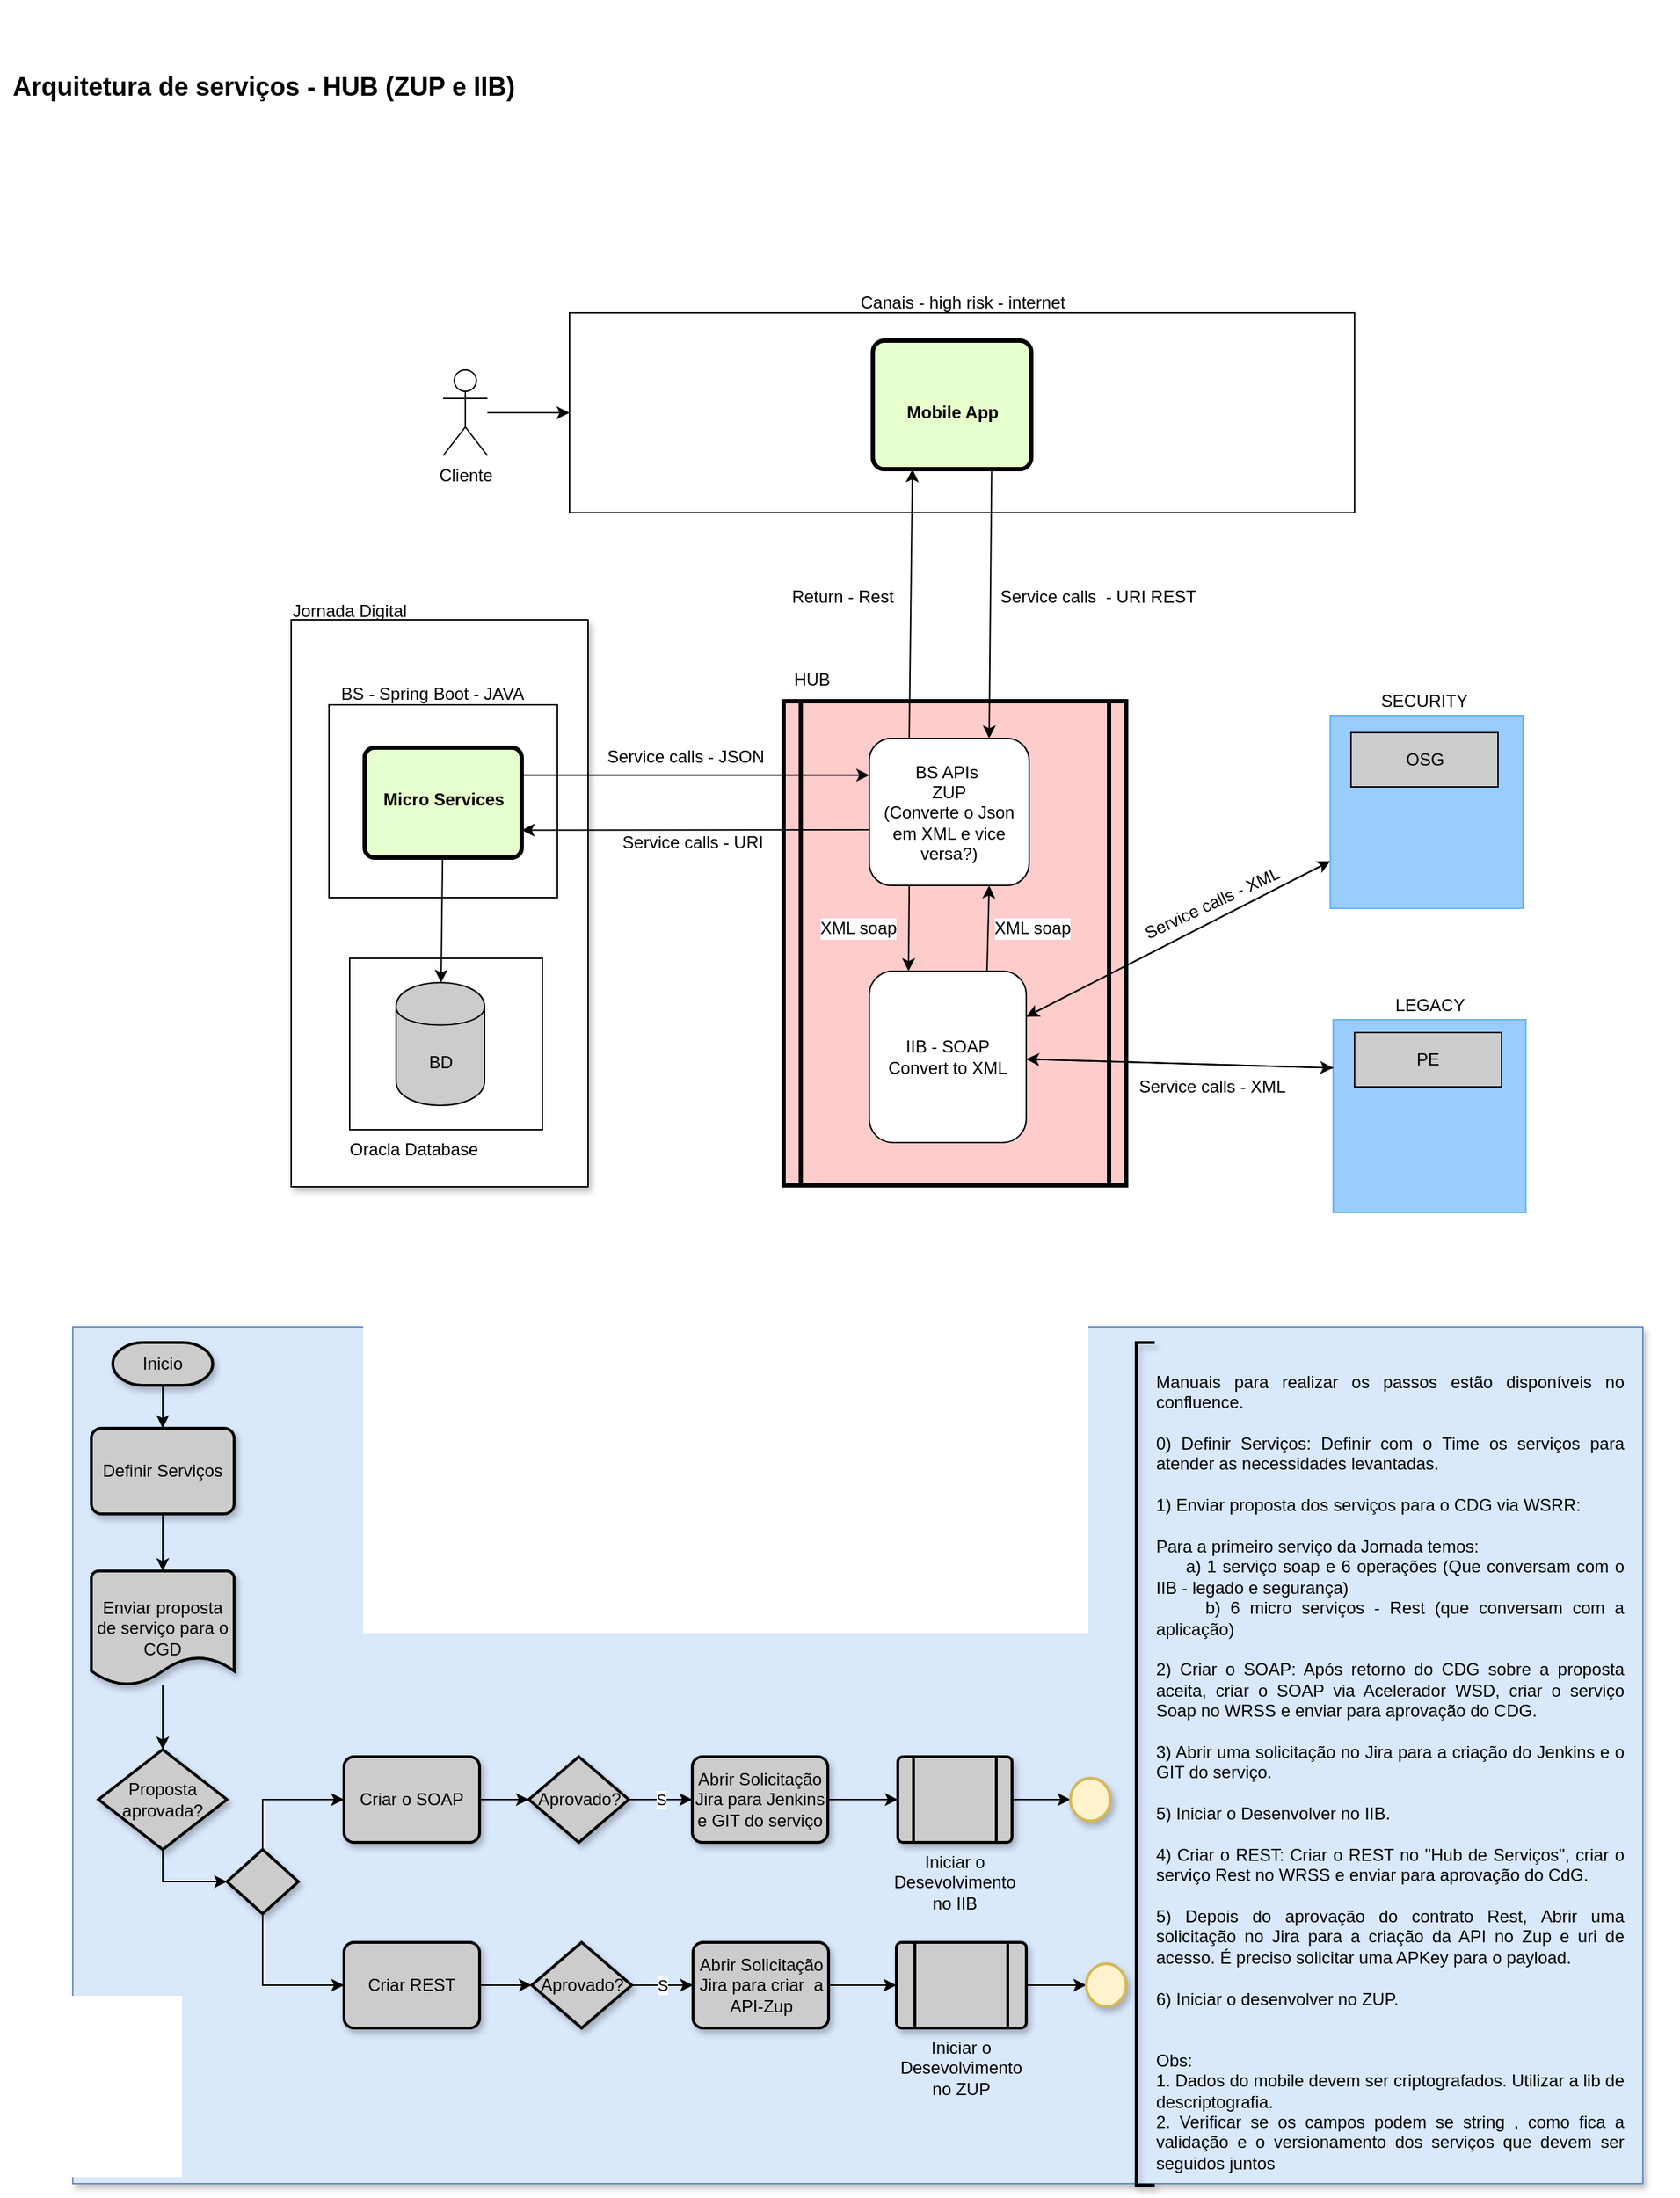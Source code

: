 <mxfile version="10.7.7" type="github"><diagram name="Page-1" id="c7558073-3199-34d8-9f00-42111426c3f3"><mxGraphModel dx="1989" dy="778" grid="1" gridSize="10" guides="1" tooltips="1" connect="1" arrows="1" fold="1" page="1" pageScale="1" pageWidth="1654" pageHeight="2336" background="#ffffff" math="0" shadow="0"><root><mxCell id="0"/><mxCell id="1" parent="0"/><mxCell id="IW83ZrrN56BTUERNaFhu-86" value="" style="rounded=0;whiteSpace=wrap;html=1;shadow=1;fillColor=#dae8fc;strokeColor=#6c8ebf;" parent="1" vertex="1"><mxGeometry x="82" y="939" width="1100" height="600" as="geometry"/></mxCell><mxCell id="IW83ZrrN56BTUERNaFhu-71" value="" style="rounded=0;whiteSpace=wrap;html=1;shadow=1;" parent="1" vertex="1"><mxGeometry x="235" y="444" width="208" height="397" as="geometry"/></mxCell><mxCell id="IW83ZrrN56BTUERNaFhu-47" value="" style="rounded=0;whiteSpace=wrap;html=1;" parent="1" vertex="1"><mxGeometry x="276" y="681" width="135" height="120" as="geometry"/></mxCell><mxCell id="IW83ZrrN56BTUERNaFhu-20" value="" style="whiteSpace=wrap;html=1;aspect=fixed;strokeColor=#66B2FF;fillColor=#99CCFF;" parent="1" vertex="1"><mxGeometry x="965" y="724" width="135" height="135" as="geometry"/></mxCell><mxCell id="5" value="" style="shape=process;whiteSpace=wrap;align=center;verticalAlign=middle;size=0.048;fontStyle=1;strokeWidth=3;fillColor=#FFCCCC;rotation=0;" parent="1" vertex="1"><mxGeometry x="580" y="501" width="240" height="339" as="geometry"/></mxCell><mxCell id="MFdVvgh9lcLUHrCFGcoe-98" value="" style="rounded=0;whiteSpace=wrap;html=1;" parent="1" vertex="1"><mxGeometry x="430" y="229" width="550" height="140" as="geometry"/></mxCell><mxCell id="MFdVvgh9lcLUHrCFGcoe-100" style="edgeStyle=none;rounded=0;orthogonalLoop=1;jettySize=auto;html=1;entryX=0.75;entryY=0;entryDx=0;entryDy=0;exitX=0.75;exitY=1;exitDx=0;exitDy=0;" parent="1" source="2" target="IW83ZrrN56BTUERNaFhu-5" edge="1"><mxGeometry relative="1" as="geometry"><mxPoint x="697" y="459" as="targetPoint"/></mxGeometry></mxCell><mxCell id="IW83ZrrN56BTUERNaFhu-10" value="Service calls&amp;nbsp; -&amp;nbsp;&lt;span&gt;URI REST&lt;/span&gt;" style="text;html=1;resizable=0;points=[];align=center;verticalAlign=middle;labelBackgroundColor=#ffffff;" parent="MFdVvgh9lcLUHrCFGcoe-100" vertex="1" connectable="0"><mxGeometry x="-0.122" y="2" relative="1" as="geometry"><mxPoint x="73" y="6" as="offset"/></mxGeometry></mxCell><mxCell id="2" value="&lt;br&gt;&lt;br&gt;&lt;br&gt;Mobile App&lt;br&gt;" style="verticalAlign=middle;align=center;overflow=fill;fontSize=12;fontFamily=Helvetica;html=1;rounded=1;fontStyle=1;strokeWidth=3;fillColor=#E6FFCC;arcSize=9;" parent="1" vertex="1"><mxGeometry x="642.5" y="248.5" width="111" height="90" as="geometry"/></mxCell><mxCell id="MFdVvgh9lcLUHrCFGcoe-103" style="edgeStyle=none;rounded=0;orthogonalLoop=1;jettySize=auto;html=1;entryX=0;entryY=0.5;entryDx=0;entryDy=0;" parent="1" source="MFdVvgh9lcLUHrCFGcoe-99" target="MFdVvgh9lcLUHrCFGcoe-98" edge="1"><mxGeometry relative="1" as="geometry"/></mxCell><mxCell id="MFdVvgh9lcLUHrCFGcoe-99" value="Cliente" style="shape=umlActor;verticalLabelPosition=bottom;labelBackgroundColor=#ffffff;verticalAlign=top;html=1;outlineConnect=0;" parent="1" vertex="1"><mxGeometry x="341.5" y="269" width="31" height="60" as="geometry"/></mxCell><mxCell id="MFdVvgh9lcLUHrCFGcoe-104" value="Canais - high risk - internet" style="text;html=1;resizable=0;points=[];autosize=1;align=left;verticalAlign=top;spacingTop=-4;" parent="1" vertex="1"><mxGeometry x="632" y="211.5" width="160" height="10" as="geometry"/></mxCell><mxCell id="IW83ZrrN56BTUERNaFhu-11" style="edgeStyle=none;rounded=0;orthogonalLoop=1;jettySize=auto;html=1;exitX=0.25;exitY=0;exitDx=0;exitDy=0;entryX=0.25;entryY=1;entryDx=0;entryDy=0;" parent="1" source="IW83ZrrN56BTUERNaFhu-5" target="2" edge="1"><mxGeometry relative="1" as="geometry"/></mxCell><mxCell id="IW83ZrrN56BTUERNaFhu-15" value="Return - Rest" style="text;html=1;resizable=0;points=[];align=center;verticalAlign=middle;labelBackgroundColor=#ffffff;" parent="IW83ZrrN56BTUERNaFhu-11" vertex="1" connectable="0"><mxGeometry x="0.176" y="2" relative="1" as="geometry"><mxPoint x="-47" y="11.5" as="offset"/></mxGeometry></mxCell><mxCell id="IW83ZrrN56BTUERNaFhu-14" style="edgeStyle=none;rounded=0;orthogonalLoop=1;jettySize=auto;html=1;exitX=0.25;exitY=1;exitDx=0;exitDy=0;entryX=0.25;entryY=0;entryDx=0;entryDy=0;" parent="1" source="IW83ZrrN56BTUERNaFhu-5" target="IW83ZrrN56BTUERNaFhu-12" edge="1"><mxGeometry relative="1" as="geometry"/></mxCell><mxCell id="IW83ZrrN56BTUERNaFhu-19" value="XML soap" style="text;html=1;resizable=0;points=[];align=center;verticalAlign=middle;labelBackgroundColor=#ffffff;" parent="IW83ZrrN56BTUERNaFhu-14" vertex="1" connectable="0"><mxGeometry x="-0.563" y="-1" relative="1" as="geometry"><mxPoint x="86.5" y="17" as="offset"/></mxGeometry></mxCell><mxCell id="IW83ZrrN56BTUERNaFhu-5" value="&lt;span&gt;BS APIs&amp;nbsp;&lt;br&gt;ZUP&lt;br&gt;(Converte o Json em XML e vice versa?)&lt;br&gt;&lt;/span&gt;" style="rounded=1;whiteSpace=wrap;html=1;" parent="1" vertex="1"><mxGeometry x="640" y="527" width="112" height="103" as="geometry"/></mxCell><mxCell id="IW83ZrrN56BTUERNaFhu-9" value="&lt;span&gt;HUB&lt;/span&gt;" style="text;html=1;strokeColor=none;fillColor=none;align=center;verticalAlign=middle;whiteSpace=wrap;rounded=0;rotation=0;" parent="1" vertex="1"><mxGeometry x="580" y="476" width="40" height="20" as="geometry"/></mxCell><mxCell id="IW83ZrrN56BTUERNaFhu-13" style="edgeStyle=none;rounded=0;orthogonalLoop=1;jettySize=auto;html=1;entryX=0.75;entryY=1;entryDx=0;entryDy=0;exitX=0.75;exitY=0;exitDx=0;exitDy=0;" parent="1" source="IW83ZrrN56BTUERNaFhu-12" target="IW83ZrrN56BTUERNaFhu-5" edge="1"><mxGeometry relative="1" as="geometry"><mxPoint x="750" y="590" as="targetPoint"/></mxGeometry></mxCell><mxCell id="IW83ZrrN56BTUERNaFhu-17" value="XML soap" style="text;html=1;resizable=0;points=[];align=center;verticalAlign=middle;labelBackgroundColor=#ffffff;" parent="IW83ZrrN56BTUERNaFhu-13" vertex="1" connectable="0"><mxGeometry x="-0.269" y="3" relative="1" as="geometry"><mxPoint x="-88.5" y="-8" as="offset"/></mxGeometry></mxCell><mxCell id="IW83ZrrN56BTUERNaFhu-32" style="edgeStyle=none;rounded=0;orthogonalLoop=1;jettySize=auto;html=1;" parent="1" source="IW83ZrrN56BTUERNaFhu-12" target="IW83ZrrN56BTUERNaFhu-30" edge="1"><mxGeometry relative="1" as="geometry"/></mxCell><mxCell id="IW83ZrrN56BTUERNaFhu-12" value="IIB - SOAP&lt;br&gt;Convert to XML&lt;br&gt;" style="rounded=1;whiteSpace=wrap;html=1;" parent="1" vertex="1"><mxGeometry x="640" y="690" width="110" height="120" as="geometry"/></mxCell><mxCell id="IW83ZrrN56BTUERNaFhu-21" value="LEGACY" style="text;html=1;strokeColor=none;fillColor=none;align=center;verticalAlign=middle;whiteSpace=wrap;rounded=0;" parent="1" vertex="1"><mxGeometry x="1012.5" y="704" width="40" height="20" as="geometry"/></mxCell><mxCell id="IW83ZrrN56BTUERNaFhu-22" value="PE" style="rounded=0;whiteSpace=wrap;html=1;fillColor=#CCCCCC;strokeColor=#000000;shadow=0;" parent="1" vertex="1"><mxGeometry x="980" y="733" width="103" height="38" as="geometry"/></mxCell><mxCell id="IW83ZrrN56BTUERNaFhu-29" style="edgeStyle=none;rounded=0;orthogonalLoop=1;jettySize=auto;html=1;exitX=1;exitY=0.5;exitDx=0;exitDy=0;" parent="1" source="IW83ZrrN56BTUERNaFhu-20" target="IW83ZrrN56BTUERNaFhu-20" edge="1"><mxGeometry relative="1" as="geometry"/></mxCell><mxCell id="IW83ZrrN56BTUERNaFhu-34" style="edgeStyle=none;rounded=0;orthogonalLoop=1;jettySize=auto;html=1;" parent="1" source="IW83ZrrN56BTUERNaFhu-30" target="IW83ZrrN56BTUERNaFhu-12" edge="1"><mxGeometry relative="1" as="geometry"/></mxCell><mxCell id="IW83ZrrN56BTUERNaFhu-30" value="" style="whiteSpace=wrap;html=1;aspect=fixed;strokeColor=#66B2FF;fillColor=#99CCFF;" parent="1" vertex="1"><mxGeometry x="963" y="511" width="135" height="135" as="geometry"/></mxCell><mxCell id="IW83ZrrN56BTUERNaFhu-31" value="OSG" style="rounded=0;whiteSpace=wrap;html=1;fillColor=#CCCCCC;strokeColor=#000000;shadow=0;" parent="1" vertex="1"><mxGeometry x="977.5" y="523" width="103" height="38" as="geometry"/></mxCell><mxCell id="IW83ZrrN56BTUERNaFhu-33" value="SECURITY" style="text;html=1;strokeColor=none;fillColor=none;align=center;verticalAlign=middle;whiteSpace=wrap;rounded=0;" parent="1" vertex="1"><mxGeometry x="1009" y="491" width="40" height="20" as="geometry"/></mxCell><mxCell id="IW83ZrrN56BTUERNaFhu-23" style="edgeStyle=none;rounded=0;orthogonalLoop=1;jettySize=auto;html=1;entryX=0;entryY=0.25;entryDx=0;entryDy=0;" parent="1" source="IW83ZrrN56BTUERNaFhu-12" target="IW83ZrrN56BTUERNaFhu-20" edge="1"><mxGeometry relative="1" as="geometry"/></mxCell><mxCell id="IW83ZrrN56BTUERNaFhu-27" value="Service calls - XML" style="text;html=1;resizable=0;points=[];align=center;verticalAlign=middle;labelBackgroundColor=#ffffff;" parent="IW83ZrrN56BTUERNaFhu-23" vertex="1" connectable="0"><mxGeometry x="0.341" y="2" relative="1" as="geometry"><mxPoint x="-14" y="17" as="offset"/></mxGeometry></mxCell><mxCell id="IW83ZrrN56BTUERNaFhu-35" style="edgeStyle=none;rounded=0;orthogonalLoop=1;jettySize=auto;html=1;exitX=0;exitY=0.25;exitDx=0;exitDy=0;" parent="1" source="IW83ZrrN56BTUERNaFhu-20" target="IW83ZrrN56BTUERNaFhu-12" edge="1"><mxGeometry relative="1" as="geometry"/></mxCell><mxCell id="IW83ZrrN56BTUERNaFhu-39" value="Service calls - XML" style="text;html=1;rotation=-25;" parent="1" vertex="1"><mxGeometry x="826" y="623.5" width="130" height="30" as="geometry"/></mxCell><mxCell id="IW83ZrrN56BTUERNaFhu-40" value="" style="rounded=0;whiteSpace=wrap;html=1;" parent="1" vertex="1"><mxGeometry x="261.5" y="503.5" width="160" height="135" as="geometry"/></mxCell><mxCell id="IW83ZrrN56BTUERNaFhu-50" style="edgeStyle=none;rounded=0;orthogonalLoop=1;jettySize=auto;html=1;" parent="1" source="IW83ZrrN56BTUERNaFhu-41" target="IW83ZrrN56BTUERNaFhu-45" edge="1"><mxGeometry relative="1" as="geometry"/></mxCell><mxCell id="IW83ZrrN56BTUERNaFhu-53" style="edgeStyle=none;rounded=0;orthogonalLoop=1;jettySize=auto;html=1;exitX=1;exitY=0.25;exitDx=0;exitDy=0;entryX=0;entryY=0.25;entryDx=0;entryDy=0;" parent="1" source="IW83ZrrN56BTUERNaFhu-41" target="IW83ZrrN56BTUERNaFhu-5" edge="1"><mxGeometry relative="1" as="geometry"/></mxCell><mxCell id="IW83ZrrN56BTUERNaFhu-54" value="Service calls - JSON" style="text;html=1;resizable=0;points=[];align=center;verticalAlign=middle;labelBackgroundColor=#ffffff;" parent="IW83ZrrN56BTUERNaFhu-53" vertex="1" connectable="0"><mxGeometry x="-0.15" y="-2" relative="1" as="geometry"><mxPoint x="10.5" y="-15" as="offset"/></mxGeometry></mxCell><mxCell id="IW83ZrrN56BTUERNaFhu-41" value="&lt;br&gt;&lt;br&gt;Micro Services&lt;br&gt;" style="verticalAlign=middle;align=center;overflow=fill;fontSize=12;fontFamily=Helvetica;html=1;rounded=1;fontStyle=1;strokeWidth=3;fillColor=#E6FFCC;arcSize=9;" parent="1" vertex="1"><mxGeometry x="286.5" y="533.5" width="110" height="77" as="geometry"/></mxCell><mxCell id="IW83ZrrN56BTUERNaFhu-44" value="BS - Spring Boot - JAVA" style="text;html=1;resizable=0;points=[];autosize=1;align=left;verticalAlign=top;spacingTop=-4;" parent="1" vertex="1"><mxGeometry x="267.5" y="486" width="140" height="10" as="geometry"/></mxCell><mxCell id="IW83ZrrN56BTUERNaFhu-45" value="BD" style="shape=cylinder;whiteSpace=wrap;html=1;boundedLbl=1;backgroundOutline=1;shadow=0;strokeColor=#000000;fillColor=#CCCCCC;" parent="1" vertex="1"><mxGeometry x="308.5" y="698" width="62" height="86" as="geometry"/></mxCell><mxCell id="IW83ZrrN56BTUERNaFhu-48" value="Oracla Database" style="text;html=1;resizable=0;points=[];autosize=1;align=left;verticalAlign=top;spacingTop=-4;" parent="1" vertex="1"><mxGeometry x="273.5" y="805" width="110" height="10" as="geometry"/></mxCell><mxCell id="IW83ZrrN56BTUERNaFhu-60" style="edgeStyle=none;rounded=0;orthogonalLoop=1;jettySize=auto;html=1;entryX=1;entryY=0.75;entryDx=0;entryDy=0;" parent="1" target="IW83ZrrN56BTUERNaFhu-41" edge="1"><mxGeometry relative="1" as="geometry"><mxPoint x="640" y="591" as="sourcePoint"/><mxPoint x="455" y="573" as="targetPoint"/></mxGeometry></mxCell><mxCell id="IW83ZrrN56BTUERNaFhu-78" value="Service calls - URI" style="text;html=1;resizable=0;points=[];align=center;verticalAlign=middle;labelBackgroundColor=#ffffff;" parent="IW83ZrrN56BTUERNaFhu-60" vertex="1" connectable="0"><mxGeometry x="-0.095" y="2" relative="1" as="geometry"><mxPoint x="-14" y="7" as="offset"/></mxGeometry></mxCell><mxCell id="IW83ZrrN56BTUERNaFhu-72" value="Jornada Digital" style="text;html=1;resizable=0;points=[];autosize=1;align=left;verticalAlign=top;spacingTop=-4;" parent="1" vertex="1"><mxGeometry x="233.5" y="428" width="100" height="10" as="geometry"/></mxCell><mxCell id="IW83ZrrN56BTUERNaFhu-81" value="&lt;h1&gt;&lt;font style=&quot;font-size: 18px&quot;&gt;Arquitetura de serviços - HUB (ZUP e IIB)&lt;/font&gt;&lt;/h1&gt;&lt;div&gt;&lt;font style=&quot;font-size: 18px&quot;&gt;&lt;br&gt;&lt;/font&gt;&lt;/div&gt;" style="text;html=1;strokeColor=none;fillColor=none;spacing=5;spacingTop=-20;whiteSpace=wrap;overflow=hidden;rounded=0;shadow=1;fontSize=21;" parent="1" vertex="1"><mxGeometry x="35" y="20" width="1166" height="120" as="geometry"/></mxCell><mxCell id="IW83ZrrN56BTUERNaFhu-83" value="&lt;div style=&quot;text-align: justify&quot;&gt;Manuais para realizar os passos estão disponíveis no confluence.&lt;/div&gt;&lt;div style=&quot;text-align: justify&quot;&gt;&lt;br&gt;&lt;/div&gt;&lt;div style=&quot;text-align: justify&quot;&gt;0) Definir Serviços: Definir com o Time os serviços para atender as necessidades levantadas.&lt;/div&gt;&lt;div style=&quot;text-align: justify&quot;&gt;&lt;br&gt;&lt;/div&gt;&lt;div style=&quot;text-align: justify&quot;&gt;&lt;span&gt;1) Enviar proposta dos serviços para o CDG via WSRR:&lt;/span&gt;&lt;br&gt;&lt;/div&gt;&lt;div style=&quot;text-align: justify&quot;&gt;&lt;span&gt;&lt;br&gt;&lt;/span&gt;&lt;/div&gt;&lt;div style=&quot;text-align: justify&quot;&gt;&lt;span&gt;Para a primeiro serviço da Jornada temos:&amp;nbsp;&lt;/span&gt;&lt;/div&gt;&lt;div style=&quot;text-align: justify&quot;&gt;&lt;span&gt;&amp;nbsp; &amp;nbsp; &amp;nbsp;a) 1 serviço soap e 6 operações (Que conversam com o IIB - legado e segurança)&lt;/span&gt;&lt;/div&gt;&lt;div style=&quot;text-align: justify&quot;&gt;&lt;span&gt;&amp;nbsp; &amp;nbsp; &amp;nbsp;b) 6 micro serviços - Rest (que conversam com a aplicação)&lt;/span&gt;&lt;/div&gt;&lt;div style=&quot;text-align: justify&quot;&gt;&lt;span&gt;&lt;br&gt;&lt;/span&gt;&lt;/div&gt;&lt;div style=&quot;text-align: justify&quot;&gt;&lt;span&gt;2) Criar o SOAP: Após retorno do CDG sobre a proposta aceita, criar o SOAP via Acelerador WSD, criar o serviço Soap no WRSS e enviar para aprovação do CDG.&lt;/span&gt;&lt;/div&gt;&lt;div style=&quot;text-align: justify&quot;&gt;&lt;span&gt;&amp;nbsp;&lt;/span&gt;&lt;/div&gt;&lt;div style=&quot;text-align: justify&quot;&gt;&lt;span&gt;3) Abrir uma solicitação no Jira para a criação do Jenkins e o GIT do serviço.&lt;/span&gt;&lt;/div&gt;&lt;div style=&quot;text-align: justify&quot;&gt;&lt;span&gt;&lt;br&gt;&lt;/span&gt;&lt;/div&gt;&lt;div style=&quot;text-align: justify&quot;&gt;&lt;span&gt;5) Iniciar o Desenvolver no IIB.&lt;/span&gt;&lt;/div&gt;&lt;div style=&quot;text-align: justify&quot;&gt;&lt;span&gt;&lt;br&gt;&lt;/span&gt;&lt;/div&gt;&lt;div style=&quot;text-align: justify&quot;&gt;4) Criar o REST: Criar o REST no &quot;Hub de Serviços&quot;, criar o serviço Rest no WRSS e enviar para aprovação do CdG.&lt;span&gt;&lt;br&gt;&lt;/span&gt;&lt;/div&gt;&lt;div style=&quot;text-align: justify&quot;&gt;&lt;br&gt;&lt;/div&gt;&lt;div style=&quot;text-align: justify&quot;&gt;5) Depois do aprovação do contrato Rest,&amp;nbsp;&lt;span&gt;Abrir uma solicitação no Jira para a criação da API no Zup e uri de acesso. É preciso solicitar uma APKey para o payload.&lt;/span&gt;&lt;/div&gt;&lt;div style=&quot;text-align: justify&quot;&gt;&lt;span&gt;&lt;br&gt;&lt;/span&gt;&lt;/div&gt;&lt;div style=&quot;text-align: justify&quot;&gt;6) Iniciar o desenvolver no ZUP.&lt;/div&gt;&lt;div style=&quot;text-align: justify&quot;&gt;&lt;span&gt;&lt;br&gt;&lt;/span&gt;&lt;/div&gt;&lt;div style=&quot;text-align: justify&quot;&gt;&lt;span&gt;&lt;br&gt;&lt;/span&gt;&lt;/div&gt;&lt;div style=&quot;text-align: justify&quot;&gt;Obs:&lt;/div&gt;&lt;div style=&quot;text-align: justify&quot;&gt;1. Dados do mobile devem ser criptografados. Utilizar a lib de descriptografia.&lt;/div&gt;&lt;div style=&quot;text-align: justify&quot;&gt;2. Verificar se os campos podem se string , como fica a validação e o versionamento dos serviços que devem ser seguidos juntos&lt;/div&gt;" style="text;html=1;strokeColor=none;fillColor=none;align=center;verticalAlign=middle;whiteSpace=wrap;rounded=0;shadow=1;" parent="1" vertex="1"><mxGeometry x="839.5" y="976" width="330" height="550" as="geometry"/></mxCell><mxCell id="mX0kT0LroQHtqvFkZoaK-9" style="edgeStyle=none;rounded=0;orthogonalLoop=1;jettySize=auto;html=1;" parent="1" source="IW83ZrrN56BTUERNaFhu-87" target="mX0kT0LroQHtqvFkZoaK-7" edge="1"><mxGeometry relative="1" as="geometry"/></mxCell><mxCell id="IW83ZrrN56BTUERNaFhu-87" value="Inicio" style="strokeWidth=2;html=1;shape=mxgraph.flowchart.terminator;whiteSpace=wrap;shadow=1;fillColor=#CCCCCC;" parent="1" vertex="1"><mxGeometry x="110" y="950" width="70" height="30" as="geometry"/></mxCell><mxCell id="IW83ZrrN56BTUERNaFhu-94" style="edgeStyle=none;rounded=0;orthogonalLoop=1;jettySize=auto;html=1;" parent="1" source="IW83ZrrN56BTUERNaFhu-90" target="IW83ZrrN56BTUERNaFhu-93" edge="1"><mxGeometry relative="1" as="geometry"/></mxCell><mxCell id="IW83ZrrN56BTUERNaFhu-90" value="Enviar proposta de serviço para o CGD" style="strokeWidth=2;html=1;shape=mxgraph.flowchart.document2;whiteSpace=wrap;size=0.25;shadow=1;fillColor=#CCCCCC;" parent="1" vertex="1"><mxGeometry x="95" y="1110" width="100" height="80" as="geometry"/></mxCell><mxCell id="5t_tQoJU4Ibe8WpWPS8j-14" style="edgeStyle=orthogonalEdgeStyle;rounded=0;orthogonalLoop=1;jettySize=auto;html=1;entryX=0;entryY=0.5;entryDx=0;entryDy=0;entryPerimeter=0;" edge="1" parent="1" source="IW83ZrrN56BTUERNaFhu-93" target="5t_tQoJU4Ibe8WpWPS8j-11"><mxGeometry relative="1" as="geometry"/></mxCell><mxCell id="IW83ZrrN56BTUERNaFhu-93" value="Proposta aprovada?" style="strokeWidth=2;html=1;shape=mxgraph.flowchart.decision;whiteSpace=wrap;shadow=1;fillColor=#CCCCCC;" parent="1" vertex="1"><mxGeometry x="100" y="1235" width="90" height="70" as="geometry"/></mxCell><mxCell id="mX0kT0LroQHtqvFkZoaK-8" style="edgeStyle=none;rounded=0;orthogonalLoop=1;jettySize=auto;html=1;" parent="1" source="mX0kT0LroQHtqvFkZoaK-7" target="IW83ZrrN56BTUERNaFhu-90" edge="1"><mxGeometry relative="1" as="geometry"/></mxCell><mxCell id="mX0kT0LroQHtqvFkZoaK-7" value="Definir Serviços" style="rounded=1;whiteSpace=wrap;html=1;absoluteArcSize=1;arcSize=14;strokeWidth=2;shadow=1;fillColor=#CCCCCC;" parent="1" vertex="1"><mxGeometry x="95" y="1010" width="100" height="60" as="geometry"/></mxCell><mxCell id="mX0kT0LroQHtqvFkZoaK-24" style="edgeStyle=none;rounded=0;orthogonalLoop=1;jettySize=auto;html=1;" parent="1" source="mX0kT0LroQHtqvFkZoaK-11" target="mX0kT0LroQHtqvFkZoaK-23" edge="1"><mxGeometry relative="1" as="geometry"/></mxCell><mxCell id="mX0kT0LroQHtqvFkZoaK-11" value="Criar o SOAP" style="rounded=1;whiteSpace=wrap;html=1;absoluteArcSize=1;arcSize=14;strokeWidth=2;shadow=1;fillColor=#CCCCCC;" parent="1" vertex="1"><mxGeometry x="272" y="1240" width="95" height="60" as="geometry"/></mxCell><mxCell id="mX0kT0LroQHtqvFkZoaK-39" style="edgeStyle=none;rounded=0;orthogonalLoop=1;jettySize=auto;html=1;" parent="1" source="mX0kT0LroQHtqvFkZoaK-12" target="mX0kT0LroQHtqvFkZoaK-37" edge="1"><mxGeometry relative="1" as="geometry"/></mxCell><mxCell id="mX0kT0LroQHtqvFkZoaK-12" value="Criar REST" style="rounded=1;whiteSpace=wrap;html=1;absoluteArcSize=1;arcSize=14;strokeWidth=2;shadow=1;fillColor=#CCCCCC;" parent="1" vertex="1"><mxGeometry x="272" y="1370" width="95" height="60" as="geometry"/></mxCell><mxCell id="mX0kT0LroQHtqvFkZoaK-20" value="" style="strokeWidth=2;html=1;shape=mxgraph.flowchart.annotation_1;align=left;pointerEvents=1;shadow=1;fillColor=#CCCCCC;" parent="1" vertex="1"><mxGeometry x="827" y="950" width="13" height="590" as="geometry"/></mxCell><mxCell id="mX0kT0LroQHtqvFkZoaK-27" style="edgeStyle=none;rounded=0;orthogonalLoop=1;jettySize=auto;html=1;" parent="1" source="mX0kT0LroQHtqvFkZoaK-21" target="mX0kT0LroQHtqvFkZoaK-26" edge="1"><mxGeometry relative="1" as="geometry"/></mxCell><mxCell id="mX0kT0LroQHtqvFkZoaK-21" value="Iniciar o Desevolvimento no IIB" style="verticalLabelPosition=bottom;verticalAlign=top;html=1;strokeWidth=2;shape=process;whiteSpace=wrap;rounded=1;size=0.14;arcSize=6;shadow=1;fillColor=#CCCCCC;" parent="1" vertex="1"><mxGeometry x="660" y="1240" width="80" height="60" as="geometry"/></mxCell><mxCell id="mX0kT0LroQHtqvFkZoaK-25" value="S" style="edgeStyle=none;rounded=0;orthogonalLoop=1;jettySize=auto;html=1;" parent="1" source="mX0kT0LroQHtqvFkZoaK-23" target="mX0kT0LroQHtqvFkZoaK-40" edge="1"><mxGeometry relative="1" as="geometry"><mxPoint x="510" y="1270" as="targetPoint"/></mxGeometry></mxCell><mxCell id="mX0kT0LroQHtqvFkZoaK-23" value="Aprovado?" style="strokeWidth=2;html=1;shape=mxgraph.flowchart.decision;whiteSpace=wrap;shadow=1;fillColor=#CCCCCC;" parent="1" vertex="1"><mxGeometry x="401.5" y="1240" width="70" height="60" as="geometry"/></mxCell><mxCell id="mX0kT0LroQHtqvFkZoaK-26" value="" style="verticalLabelPosition=bottom;verticalAlign=top;html=1;strokeWidth=2;shape=mxgraph.flowchart.on-page_reference;shadow=1;fillColor=#fff2cc;strokeColor=#d6b656;" parent="1" vertex="1"><mxGeometry x="781" y="1255" width="28" height="30" as="geometry"/></mxCell><mxCell id="mX0kT0LroQHtqvFkZoaK-34" style="edgeStyle=none;rounded=0;orthogonalLoop=1;jettySize=auto;html=1;" parent="1" source="mX0kT0LroQHtqvFkZoaK-35" target="mX0kT0LroQHtqvFkZoaK-38" edge="1"><mxGeometry relative="1" as="geometry"/></mxCell><mxCell id="mX0kT0LroQHtqvFkZoaK-35" value="Iniciar o Desevolvimento no ZUP" style="verticalLabelPosition=bottom;verticalAlign=top;html=1;strokeWidth=2;shape=process;whiteSpace=wrap;rounded=1;size=0.14;arcSize=6;shadow=1;fillColor=#CCCCCC;" parent="1" vertex="1"><mxGeometry x="659" y="1370" width="91" height="60" as="geometry"/></mxCell><mxCell id="mX0kT0LroQHtqvFkZoaK-36" value="S" style="edgeStyle=none;rounded=0;orthogonalLoop=1;jettySize=auto;html=1;" parent="1" source="mX0kT0LroQHtqvFkZoaK-37" edge="1" target="5t_tQoJU4Ibe8WpWPS8j-5"><mxGeometry relative="1" as="geometry"><mxPoint x="520" y="1400" as="targetPoint"/></mxGeometry></mxCell><mxCell id="mX0kT0LroQHtqvFkZoaK-37" value="Aprovado?" style="strokeWidth=2;html=1;shape=mxgraph.flowchart.decision;whiteSpace=wrap;shadow=1;fillColor=#CCCCCC;" parent="1" vertex="1"><mxGeometry x="403.5" y="1370" width="70" height="60" as="geometry"/></mxCell><mxCell id="mX0kT0LroQHtqvFkZoaK-38" value="" style="verticalLabelPosition=bottom;verticalAlign=top;html=1;strokeWidth=2;shape=mxgraph.flowchart.on-page_reference;shadow=1;fillColor=#fff2cc;strokeColor=#d6b656;" parent="1" vertex="1"><mxGeometry x="792" y="1385" width="28" height="30" as="geometry"/></mxCell><mxCell id="mX0kT0LroQHtqvFkZoaK-42" style="edgeStyle=none;rounded=0;orthogonalLoop=1;jettySize=auto;html=1;" parent="1" source="mX0kT0LroQHtqvFkZoaK-40" target="mX0kT0LroQHtqvFkZoaK-21" edge="1"><mxGeometry relative="1" as="geometry"/></mxCell><mxCell id="mX0kT0LroQHtqvFkZoaK-40" value="Abrir Solicitação Jira para Jenkins e GIT do serviço" style="rounded=1;whiteSpace=wrap;html=1;absoluteArcSize=1;arcSize=14;strokeWidth=2;shadow=1;fillColor=#CCCCCC;" parent="1" vertex="1"><mxGeometry x="516" y="1240" width="95" height="60" as="geometry"/></mxCell><mxCell id="5t_tQoJU4Ibe8WpWPS8j-6" style="edgeStyle=orthogonalEdgeStyle;rounded=0;orthogonalLoop=1;jettySize=auto;html=1;" edge="1" parent="1" source="5t_tQoJU4Ibe8WpWPS8j-5" target="mX0kT0LroQHtqvFkZoaK-35"><mxGeometry relative="1" as="geometry"/></mxCell><mxCell id="5t_tQoJU4Ibe8WpWPS8j-5" value="Abrir Solicitação Jira para criar&amp;nbsp; a API-Zup" style="rounded=1;whiteSpace=wrap;html=1;absoluteArcSize=1;arcSize=14;strokeWidth=2;shadow=1;fillColor=#CCCCCC;" vertex="1" parent="1"><mxGeometry x="516.5" y="1370" width="95" height="60" as="geometry"/></mxCell><mxCell id="5t_tQoJU4Ibe8WpWPS8j-15" style="edgeStyle=orthogonalEdgeStyle;rounded=0;orthogonalLoop=1;jettySize=auto;html=1;entryX=0;entryY=0.5;entryDx=0;entryDy=0;exitX=0.5;exitY=0;exitDx=0;exitDy=0;exitPerimeter=0;" edge="1" parent="1" source="5t_tQoJU4Ibe8WpWPS8j-11" target="mX0kT0LroQHtqvFkZoaK-11"><mxGeometry relative="1" as="geometry"/></mxCell><mxCell id="5t_tQoJU4Ibe8WpWPS8j-16" style="edgeStyle=orthogonalEdgeStyle;rounded=0;orthogonalLoop=1;jettySize=auto;html=1;entryX=0;entryY=0.5;entryDx=0;entryDy=0;exitX=0.5;exitY=1;exitDx=0;exitDy=0;exitPerimeter=0;" edge="1" parent="1" source="5t_tQoJU4Ibe8WpWPS8j-11" target="mX0kT0LroQHtqvFkZoaK-12"><mxGeometry relative="1" as="geometry"/></mxCell><mxCell id="5t_tQoJU4Ibe8WpWPS8j-11" value="" style="strokeWidth=2;html=1;shape=mxgraph.flowchart.decision;whiteSpace=wrap;shadow=1;fillColor=#CCCCCC;" vertex="1" parent="1"><mxGeometry x="190" y="1305" width="50" height="45" as="geometry"/></mxCell></root></mxGraphModel></diagram></mxfile>